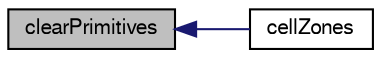 digraph "clearPrimitives"
{
  bgcolor="transparent";
  edge [fontname="FreeSans",fontsize="10",labelfontname="FreeSans",labelfontsize="10"];
  node [fontname="FreeSans",fontsize="10",shape=record];
  rankdir="LR";
  Node27818 [label="clearPrimitives",height=0.2,width=0.4,color="black", fillcolor="grey75", style="filled", fontcolor="black"];
  Node27818 -> Node27819 [dir="back",color="midnightblue",fontsize="10",style="solid",fontname="FreeSans"];
  Node27819 [label="cellZones",height=0.2,width=0.4,color="black",URL="$a27410.html#a981f3e92ff079e144ef55a4fcb32dfd2",tooltip="Return non-const access to the cellZones. "];
}
